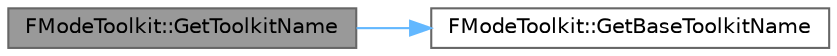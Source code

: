 digraph "FModeToolkit::GetToolkitName"
{
 // INTERACTIVE_SVG=YES
 // LATEX_PDF_SIZE
  bgcolor="transparent";
  edge [fontname=Helvetica,fontsize=10,labelfontname=Helvetica,labelfontsize=10];
  node [fontname=Helvetica,fontsize=10,shape=box,height=0.2,width=0.4];
  rankdir="LR";
  Node1 [id="Node000001",label="FModeToolkit::GetToolkitName",height=0.2,width=0.4,color="gray40", fillcolor="grey60", style="filled", fontcolor="black",tooltip=" "];
  Node1 -> Node2 [id="edge1_Node000001_Node000002",color="steelblue1",style="solid",tooltip=" "];
  Node2 [id="Node000002",label="FModeToolkit::GetBaseToolkitName",height=0.2,width=0.4,color="grey40", fillcolor="white", style="filled",URL="$d4/da3/classFModeToolkit.html#a5e43147add9188c24d756123c24f6518",tooltip=" "];
}
